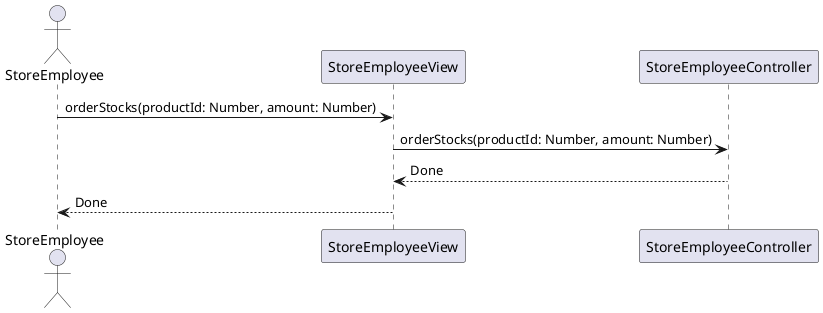 @startuml order-stocks
actor StoreEmployee

StoreEmployee -> StoreEmployeeView : orderStocks(productId: Number, amount: Number)
StoreEmployeeView -> StoreEmployeeController : orderStocks(productId: Number, amount: Number)
StoreEmployeeController --> StoreEmployeeView : Done
StoreEmployeeView --> StoreEmployee : Done
@enduml
